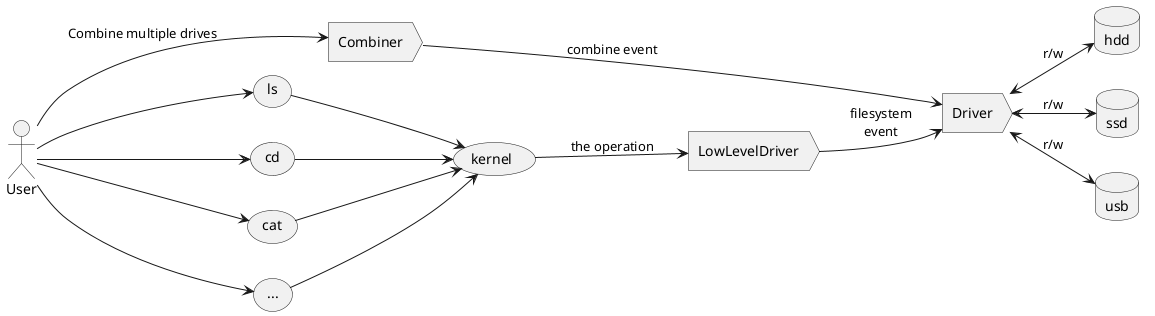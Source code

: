 @startuml UserScenario

left to right direction

actor User
action Combiner
action LowLevelDriver
action Driver
database hdd
database ssd
database usb

User -down-> Combiner: "Combine multiple drives"
Combiner -down-> Driver: "combine event"

User -down-> (ls)
User -down-> (cd)
User -down-> (cat)
User -down-> (...)

ls -down-> (kernel)
cd -down-> (kernel)
cat -down-> (kernel)
... -down-> (kernel)

kernel -down-> LowLevelDriver: "the operation"
LowLevelDriver -down-> Driver: "filesystem\nevent"

Driver <-down-> hdd: r/w
Driver <-down-> ssd: r/w
Driver <-down-> usb: r/w

@enduml
